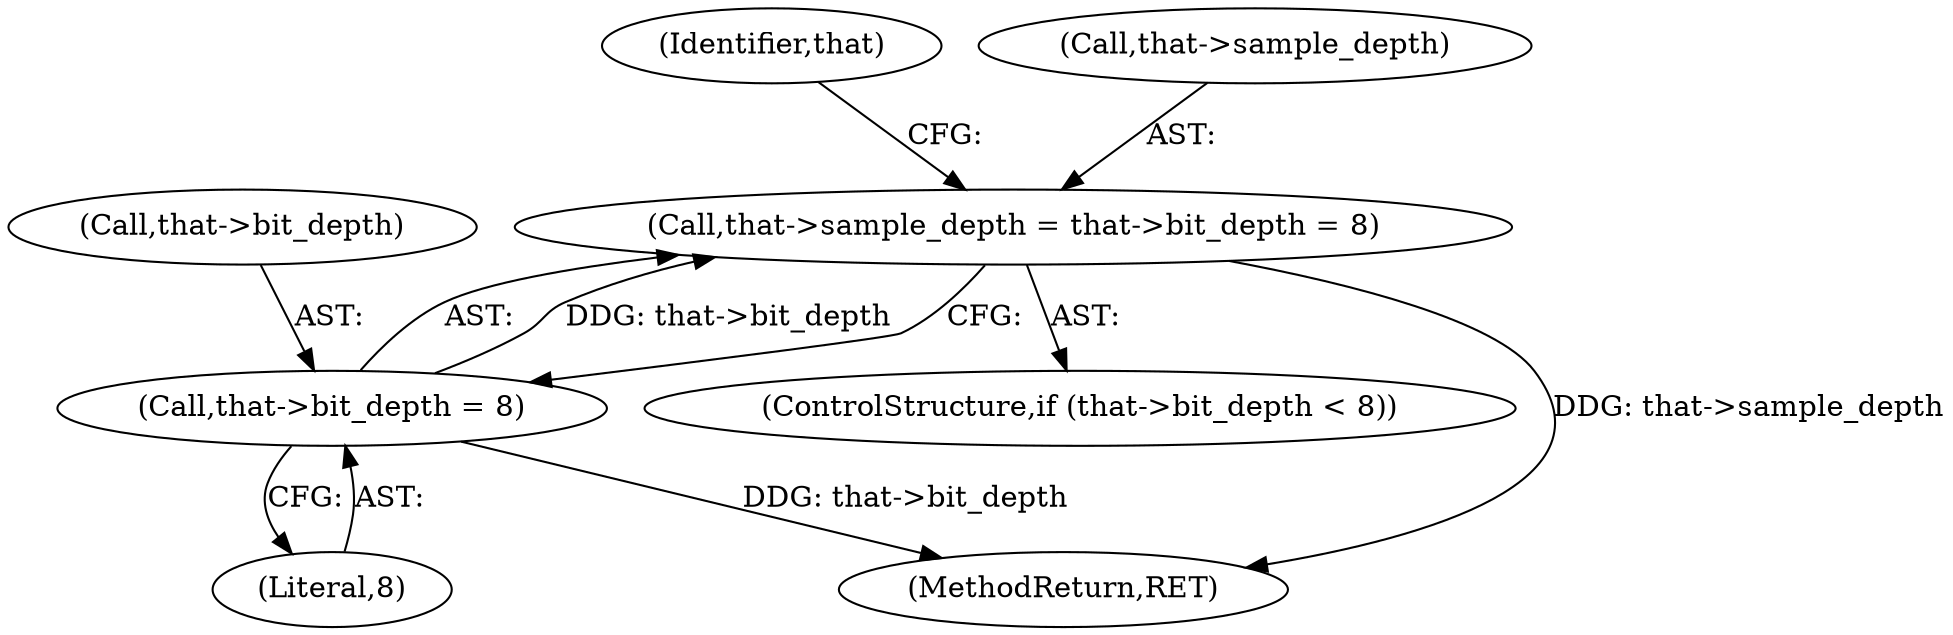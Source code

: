 digraph "0_Android_9d4853418ab2f754c2b63e091c29c5529b8b86ca_70@pointer" {
"1000141" [label="(Call,that->sample_depth = that->bit_depth = 8)"];
"1000145" [label="(Call,that->bit_depth = 8)"];
"1000135" [label="(ControlStructure,if (that->bit_depth < 8))"];
"1000145" [label="(Call,that->bit_depth = 8)"];
"1000174" [label="(MethodReturn,RET)"];
"1000149" [label="(Literal,8)"];
"1000152" [label="(Identifier,that)"];
"1000146" [label="(Call,that->bit_depth)"];
"1000141" [label="(Call,that->sample_depth = that->bit_depth = 8)"];
"1000142" [label="(Call,that->sample_depth)"];
"1000141" -> "1000135"  [label="AST: "];
"1000141" -> "1000145"  [label="CFG: "];
"1000142" -> "1000141"  [label="AST: "];
"1000145" -> "1000141"  [label="AST: "];
"1000152" -> "1000141"  [label="CFG: "];
"1000141" -> "1000174"  [label="DDG: that->sample_depth"];
"1000145" -> "1000141"  [label="DDG: that->bit_depth"];
"1000145" -> "1000149"  [label="CFG: "];
"1000146" -> "1000145"  [label="AST: "];
"1000149" -> "1000145"  [label="AST: "];
"1000145" -> "1000174"  [label="DDG: that->bit_depth"];
}
